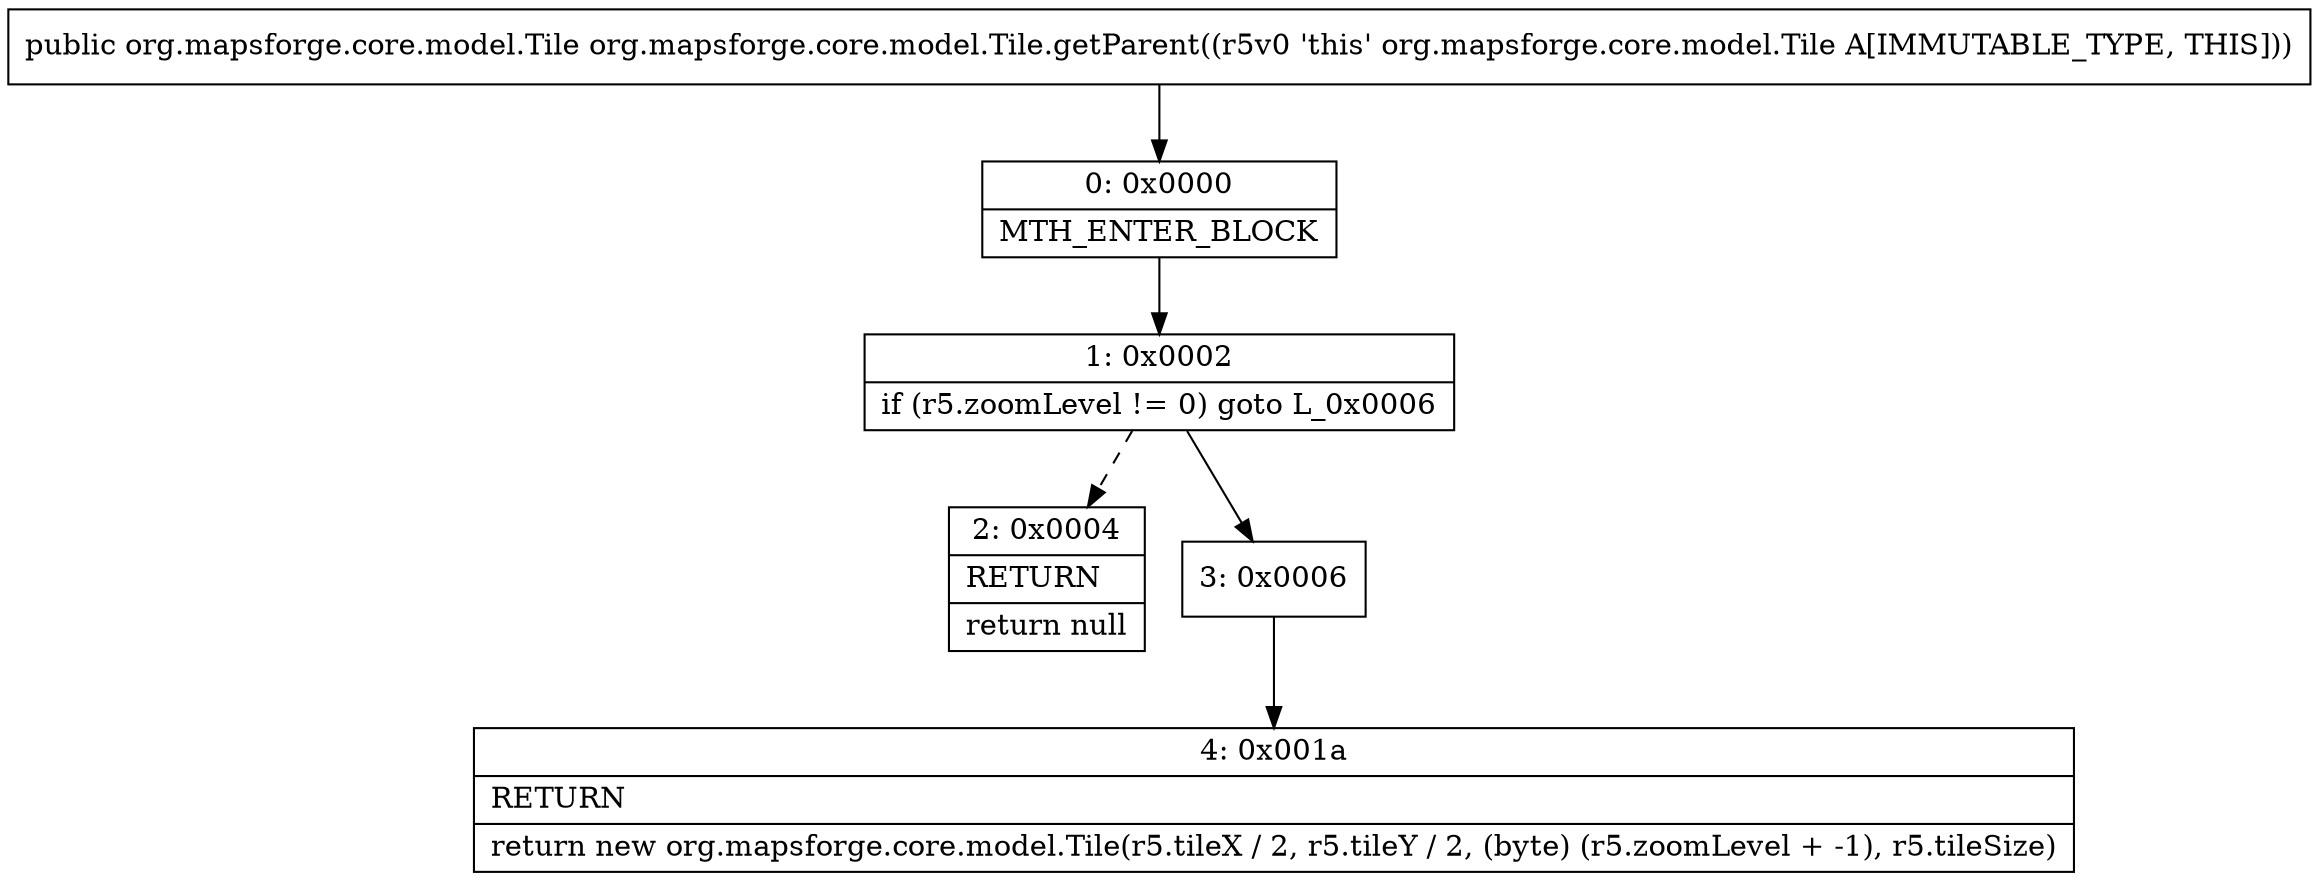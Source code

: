 digraph "CFG fororg.mapsforge.core.model.Tile.getParent()Lorg\/mapsforge\/core\/model\/Tile;" {
Node_0 [shape=record,label="{0\:\ 0x0000|MTH_ENTER_BLOCK\l}"];
Node_1 [shape=record,label="{1\:\ 0x0002|if (r5.zoomLevel != 0) goto L_0x0006\l}"];
Node_2 [shape=record,label="{2\:\ 0x0004|RETURN\l|return null\l}"];
Node_3 [shape=record,label="{3\:\ 0x0006}"];
Node_4 [shape=record,label="{4\:\ 0x001a|RETURN\l|return new org.mapsforge.core.model.Tile(r5.tileX \/ 2, r5.tileY \/ 2, (byte) (r5.zoomLevel + \-1), r5.tileSize)\l}"];
MethodNode[shape=record,label="{public org.mapsforge.core.model.Tile org.mapsforge.core.model.Tile.getParent((r5v0 'this' org.mapsforge.core.model.Tile A[IMMUTABLE_TYPE, THIS])) }"];
MethodNode -> Node_0;
Node_0 -> Node_1;
Node_1 -> Node_2[style=dashed];
Node_1 -> Node_3;
Node_3 -> Node_4;
}

